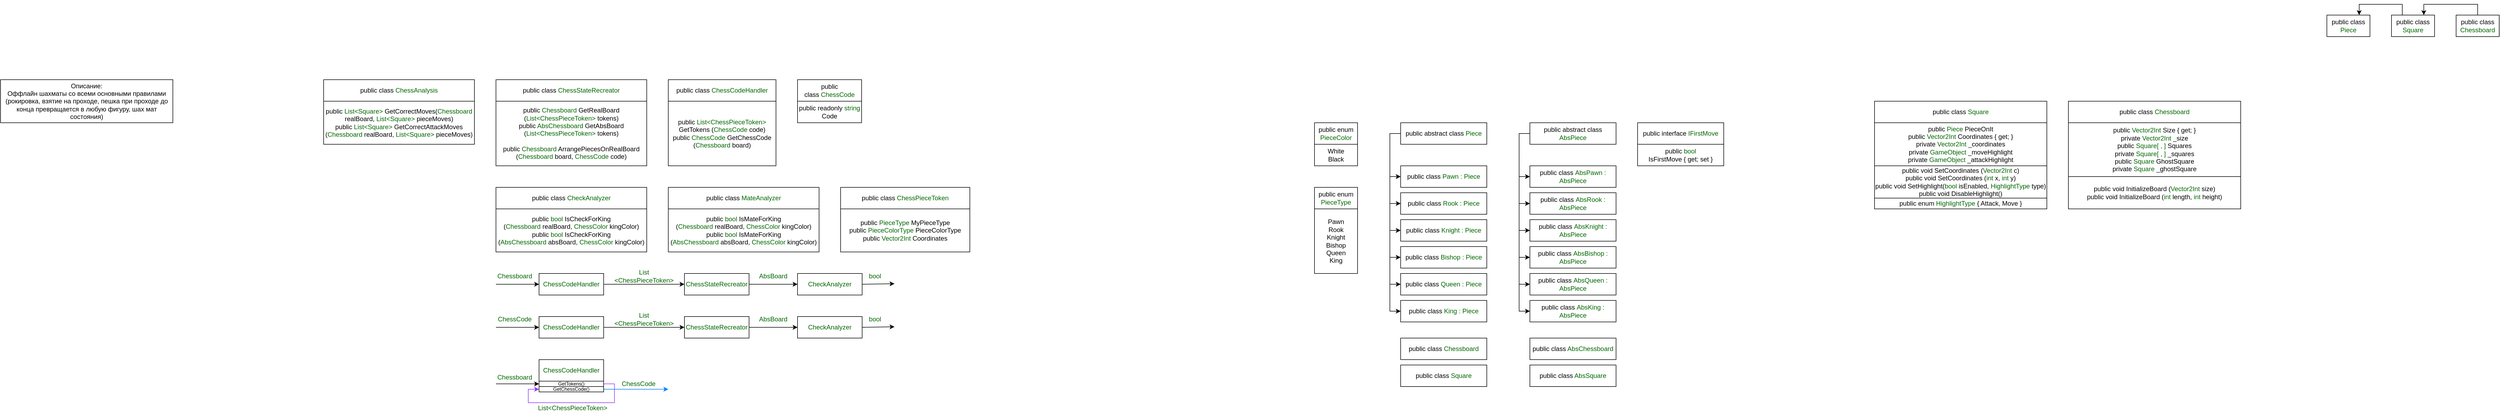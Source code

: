 <mxfile version="15.5.5" type="device"><diagram name="Page-1" id="42789a77-a242-8287-6e28-9cd8cfd52e62"><mxGraphModel dx="3477" dy="763" grid="1" gridSize="10" guides="1" tooltips="1" connect="1" arrows="1" fold="1" page="0" pageScale="1" pageWidth="1100" pageHeight="850" background="none" math="0" shadow="0"><root><mxCell id="0"/><mxCell id="1" parent="0"/><mxCell id="kITRwJvMoC09eJjtB9Mg-1" value="public abstract class &lt;font color=&quot;#006600&quot;&gt;AbsPiece&lt;/font&gt;" style="rounded=0;whiteSpace=wrap;html=1;" parent="1" vertex="1"><mxGeometry x="40" y="200" width="160" height="40" as="geometry"/></mxCell><mxCell id="kITRwJvMoC09eJjtB9Mg-2" value="public class&amp;nbsp;&lt;font color=&quot;#006600&quot;&gt;AbsPawn : AbsPiece&lt;/font&gt;" style="rounded=0;whiteSpace=wrap;html=1;" parent="1" vertex="1"><mxGeometry x="40" y="280" width="160" height="40" as="geometry"/></mxCell><mxCell id="kITRwJvMoC09eJjtB9Mg-3" value="public class&amp;nbsp;&lt;font color=&quot;#006600&quot;&gt;AbsRook : AbsPiece&lt;/font&gt;" style="rounded=0;whiteSpace=wrap;html=1;" parent="1" vertex="1"><mxGeometry x="40" y="330" width="160" height="40" as="geometry"/></mxCell><mxCell id="kITRwJvMoC09eJjtB9Mg-4" value="public class&amp;nbsp;&lt;font color=&quot;#006600&quot;&gt;AbsKnight : AbsPiece&lt;/font&gt;" style="rounded=0;whiteSpace=wrap;html=1;" parent="1" vertex="1"><mxGeometry x="40" y="380" width="160" height="40" as="geometry"/></mxCell><mxCell id="kITRwJvMoC09eJjtB9Mg-6" value="public class&amp;nbsp;&lt;font color=&quot;#006600&quot;&gt;AbsBishop : AbsPiece&lt;/font&gt;" style="rounded=0;whiteSpace=wrap;html=1;" parent="1" vertex="1"><mxGeometry x="40" y="430" width="160" height="40" as="geometry"/></mxCell><mxCell id="kITRwJvMoC09eJjtB9Mg-7" value="public class&amp;nbsp;&lt;font color=&quot;#006600&quot;&gt;AbsQueen : AbsPiece&lt;/font&gt;" style="rounded=0;whiteSpace=wrap;html=1;" parent="1" vertex="1"><mxGeometry x="40" y="480" width="160" height="40" as="geometry"/></mxCell><mxCell id="kITRwJvMoC09eJjtB9Mg-8" value="public class&amp;nbsp;&lt;font color=&quot;#006600&quot;&gt;AbsKing : AbsPiece&lt;/font&gt;" style="rounded=0;whiteSpace=wrap;html=1;" parent="1" vertex="1"><mxGeometry x="40" y="530" width="160" height="40" as="geometry"/></mxCell><mxCell id="kITRwJvMoC09eJjtB9Mg-9" value="" style="endArrow=classic;html=1;rounded=0;fontColor=#006600;entryX=0;entryY=0.5;entryDx=0;entryDy=0;exitX=0;exitY=0.5;exitDx=0;exitDy=0;" parent="1" source="kITRwJvMoC09eJjtB9Mg-1" target="kITRwJvMoC09eJjtB9Mg-2" edge="1"><mxGeometry width="50" height="50" relative="1" as="geometry"><mxPoint x="70" y="350" as="sourcePoint"/><mxPoint x="120" y="300" as="targetPoint"/><Array as="points"><mxPoint x="20" y="220"/><mxPoint x="20" y="300"/></Array></mxGeometry></mxCell><mxCell id="kITRwJvMoC09eJjtB9Mg-10" value="" style="endArrow=classic;html=1;rounded=0;fontColor=#006600;entryX=0;entryY=0.5;entryDx=0;entryDy=0;exitX=0;exitY=0.5;exitDx=0;exitDy=0;" parent="1" source="kITRwJvMoC09eJjtB9Mg-1" target="kITRwJvMoC09eJjtB9Mg-3" edge="1"><mxGeometry width="50" height="50" relative="1" as="geometry"><mxPoint x="40" y="410" as="sourcePoint"/><mxPoint x="90" y="360" as="targetPoint"/><Array as="points"><mxPoint x="20" y="220"/><mxPoint x="20" y="350"/></Array></mxGeometry></mxCell><mxCell id="kITRwJvMoC09eJjtB9Mg-11" value="" style="endArrow=classic;html=1;rounded=0;fontColor=#006600;entryX=0;entryY=0.5;entryDx=0;entryDy=0;exitX=0;exitY=0.5;exitDx=0;exitDy=0;" parent="1" source="kITRwJvMoC09eJjtB9Mg-1" target="kITRwJvMoC09eJjtB9Mg-4" edge="1"><mxGeometry width="50" height="50" relative="1" as="geometry"><mxPoint x="50" y="230" as="sourcePoint"/><mxPoint x="50" y="360" as="targetPoint"/><Array as="points"><mxPoint x="20" y="220"/><mxPoint x="20" y="400"/></Array></mxGeometry></mxCell><mxCell id="kITRwJvMoC09eJjtB9Mg-12" value="" style="endArrow=classic;html=1;rounded=0;fontColor=#006600;entryX=0;entryY=0.5;entryDx=0;entryDy=0;exitX=0;exitY=0.5;exitDx=0;exitDy=0;" parent="1" source="kITRwJvMoC09eJjtB9Mg-1" target="kITRwJvMoC09eJjtB9Mg-6" edge="1"><mxGeometry width="50" height="50" relative="1" as="geometry"><mxPoint x="60" y="240" as="sourcePoint"/><mxPoint x="60" y="370" as="targetPoint"/><Array as="points"><mxPoint x="20" y="220"/><mxPoint x="20" y="450"/></Array></mxGeometry></mxCell><mxCell id="kITRwJvMoC09eJjtB9Mg-13" value="" style="endArrow=classic;html=1;rounded=0;fontColor=#006600;entryX=0;entryY=0.5;entryDx=0;entryDy=0;exitX=0;exitY=0.5;exitDx=0;exitDy=0;" parent="1" source="kITRwJvMoC09eJjtB9Mg-1" target="kITRwJvMoC09eJjtB9Mg-7" edge="1"><mxGeometry width="50" height="50" relative="1" as="geometry"><mxPoint x="20" y="250" as="sourcePoint"/><mxPoint x="20" y="380" as="targetPoint"/><Array as="points"><mxPoint x="20" y="220"/><mxPoint x="20" y="500"/></Array></mxGeometry></mxCell><mxCell id="kITRwJvMoC09eJjtB9Mg-14" value="" style="endArrow=classic;html=1;rounded=0;fontColor=#006600;entryX=0;entryY=0.5;entryDx=0;entryDy=0;exitX=0;exitY=0.5;exitDx=0;exitDy=0;" parent="1" source="kITRwJvMoC09eJjtB9Mg-1" target="kITRwJvMoC09eJjtB9Mg-8" edge="1"><mxGeometry width="50" height="50" relative="1" as="geometry"><mxPoint x="80" y="260" as="sourcePoint"/><mxPoint x="80" y="390" as="targetPoint"/><Array as="points"><mxPoint x="20" y="220"/><mxPoint x="20" y="550"/></Array></mxGeometry></mxCell><mxCell id="kITRwJvMoC09eJjtB9Mg-15" value="public class &lt;font color=&quot;#006600&quot;&gt;AbsSquare&lt;/font&gt;" style="rounded=0;whiteSpace=wrap;html=1;" parent="1" vertex="1"><mxGeometry x="40" y="650" width="160" height="40" as="geometry"/></mxCell><mxCell id="kITRwJvMoC09eJjtB9Mg-16" value="public class &lt;font color=&quot;#006600&quot;&gt;AbsChessboard&lt;/font&gt;" style="rounded=0;whiteSpace=wrap;html=1;" parent="1" vertex="1"><mxGeometry x="40" y="600" width="160" height="40" as="geometry"/></mxCell><mxCell id="kITRwJvMoC09eJjtB9Mg-17" value="public abstract class &lt;font color=&quot;#006600&quot;&gt;Piece&lt;/font&gt;" style="rounded=0;whiteSpace=wrap;html=1;" parent="1" vertex="1"><mxGeometry x="-200" y="200" width="160" height="40" as="geometry"/></mxCell><mxCell id="kITRwJvMoC09eJjtB9Mg-18" value="public class&amp;nbsp;&lt;font color=&quot;#006600&quot;&gt;Pawn : Piece&lt;/font&gt;" style="rounded=0;whiteSpace=wrap;html=1;" parent="1" vertex="1"><mxGeometry x="-200" y="280" width="160" height="40" as="geometry"/></mxCell><mxCell id="kITRwJvMoC09eJjtB9Mg-19" value="public class&amp;nbsp;&lt;font color=&quot;#006600&quot;&gt;Rook : Piece&lt;/font&gt;" style="rounded=0;whiteSpace=wrap;html=1;" parent="1" vertex="1"><mxGeometry x="-200" y="330" width="160" height="40" as="geometry"/></mxCell><mxCell id="kITRwJvMoC09eJjtB9Mg-20" value="public class&amp;nbsp;&lt;font color=&quot;#006600&quot;&gt;Knight : Piece&lt;/font&gt;" style="rounded=0;whiteSpace=wrap;html=1;" parent="1" vertex="1"><mxGeometry x="-200" y="380" width="160" height="40" as="geometry"/></mxCell><mxCell id="kITRwJvMoC09eJjtB9Mg-21" value="public class&amp;nbsp;&lt;font color=&quot;#006600&quot;&gt;Bishop : Piece&lt;/font&gt;" style="rounded=0;whiteSpace=wrap;html=1;" parent="1" vertex="1"><mxGeometry x="-200" y="430" width="160" height="40" as="geometry"/></mxCell><mxCell id="kITRwJvMoC09eJjtB9Mg-22" value="public class&amp;nbsp;&lt;font color=&quot;#006600&quot;&gt;Queen : Piece&lt;/font&gt;" style="rounded=0;whiteSpace=wrap;html=1;" parent="1" vertex="1"><mxGeometry x="-200" y="480" width="160" height="40" as="geometry"/></mxCell><mxCell id="kITRwJvMoC09eJjtB9Mg-23" value="public class&amp;nbsp;&lt;font color=&quot;#006600&quot;&gt;King : Piece&lt;/font&gt;" style="rounded=0;whiteSpace=wrap;html=1;" parent="1" vertex="1"><mxGeometry x="-200" y="530" width="160" height="40" as="geometry"/></mxCell><mxCell id="kITRwJvMoC09eJjtB9Mg-24" value="" style="endArrow=classic;html=1;rounded=0;fontColor=#006600;entryX=0;entryY=0.5;entryDx=0;entryDy=0;exitX=0;exitY=0.5;exitDx=0;exitDy=0;" parent="1" source="kITRwJvMoC09eJjtB9Mg-17" target="kITRwJvMoC09eJjtB9Mg-18" edge="1"><mxGeometry width="50" height="50" relative="1" as="geometry"><mxPoint x="-170" y="350" as="sourcePoint"/><mxPoint x="-120" y="300" as="targetPoint"/><Array as="points"><mxPoint x="-220" y="220"/><mxPoint x="-220" y="300"/></Array></mxGeometry></mxCell><mxCell id="kITRwJvMoC09eJjtB9Mg-25" value="" style="endArrow=classic;html=1;rounded=0;fontColor=#006600;entryX=0;entryY=0.5;entryDx=0;entryDy=0;exitX=0;exitY=0.5;exitDx=0;exitDy=0;" parent="1" source="kITRwJvMoC09eJjtB9Mg-17" target="kITRwJvMoC09eJjtB9Mg-19" edge="1"><mxGeometry width="50" height="50" relative="1" as="geometry"><mxPoint x="-200" y="410" as="sourcePoint"/><mxPoint x="-150" y="360" as="targetPoint"/><Array as="points"><mxPoint x="-220" y="220"/><mxPoint x="-220" y="350"/></Array></mxGeometry></mxCell><mxCell id="kITRwJvMoC09eJjtB9Mg-26" value="" style="endArrow=classic;html=1;rounded=0;fontColor=#006600;entryX=0;entryY=0.5;entryDx=0;entryDy=0;exitX=0;exitY=0.5;exitDx=0;exitDy=0;" parent="1" source="kITRwJvMoC09eJjtB9Mg-17" target="kITRwJvMoC09eJjtB9Mg-20" edge="1"><mxGeometry width="50" height="50" relative="1" as="geometry"><mxPoint x="-190" y="230" as="sourcePoint"/><mxPoint x="-190" y="360" as="targetPoint"/><Array as="points"><mxPoint x="-220" y="220"/><mxPoint x="-220" y="400"/></Array></mxGeometry></mxCell><mxCell id="kITRwJvMoC09eJjtB9Mg-27" value="" style="endArrow=classic;html=1;rounded=0;fontColor=#006600;entryX=0;entryY=0.5;entryDx=0;entryDy=0;exitX=0;exitY=0.5;exitDx=0;exitDy=0;" parent="1" source="kITRwJvMoC09eJjtB9Mg-17" target="kITRwJvMoC09eJjtB9Mg-21" edge="1"><mxGeometry width="50" height="50" relative="1" as="geometry"><mxPoint x="-180" y="240" as="sourcePoint"/><mxPoint x="-180" y="370" as="targetPoint"/><Array as="points"><mxPoint x="-220" y="220"/><mxPoint x="-220" y="450"/></Array></mxGeometry></mxCell><mxCell id="kITRwJvMoC09eJjtB9Mg-28" value="" style="endArrow=classic;html=1;rounded=0;fontColor=#006600;entryX=0;entryY=0.5;entryDx=0;entryDy=0;exitX=0;exitY=0.5;exitDx=0;exitDy=0;" parent="1" source="kITRwJvMoC09eJjtB9Mg-17" target="kITRwJvMoC09eJjtB9Mg-22" edge="1"><mxGeometry width="50" height="50" relative="1" as="geometry"><mxPoint x="-220" y="250" as="sourcePoint"/><mxPoint x="-220" y="380" as="targetPoint"/><Array as="points"><mxPoint x="-220" y="220"/><mxPoint x="-220" y="500"/></Array></mxGeometry></mxCell><mxCell id="kITRwJvMoC09eJjtB9Mg-29" value="" style="endArrow=classic;html=1;rounded=0;fontColor=#006600;entryX=0;entryY=0.5;entryDx=0;entryDy=0;exitX=0;exitY=0.5;exitDx=0;exitDy=0;" parent="1" source="kITRwJvMoC09eJjtB9Mg-17" target="kITRwJvMoC09eJjtB9Mg-23" edge="1"><mxGeometry width="50" height="50" relative="1" as="geometry"><mxPoint x="-160" y="260" as="sourcePoint"/><mxPoint x="-160" y="390" as="targetPoint"/><Array as="points"><mxPoint x="-220" y="220"/><mxPoint x="-220" y="550"/></Array></mxGeometry></mxCell><mxCell id="kITRwJvMoC09eJjtB9Mg-30" value="public class &lt;font color=&quot;#006600&quot;&gt;Square&lt;/font&gt;" style="rounded=0;whiteSpace=wrap;html=1;" parent="1" vertex="1"><mxGeometry x="-200" y="650" width="160" height="40" as="geometry"/></mxCell><mxCell id="kITRwJvMoC09eJjtB9Mg-31" value="public class &lt;font color=&quot;#006600&quot;&gt;Chessboard&lt;/font&gt;" style="rounded=0;whiteSpace=wrap;html=1;" parent="1" vertex="1"><mxGeometry x="-200" y="600" width="160" height="40" as="geometry"/></mxCell><mxCell id="kITRwJvMoC09eJjtB9Mg-32" value="&lt;font color=&quot;#000000&quot;&gt;public enum&lt;/font&gt; PieceType" style="rounded=0;whiteSpace=wrap;html=1;fontColor=#006600;" parent="1" vertex="1"><mxGeometry x="-360" y="320" width="80" height="40" as="geometry"/></mxCell><mxCell id="kITRwJvMoC09eJjtB9Mg-33" value="&lt;font color=&quot;#000000&quot;&gt;Pawn&lt;br&gt;Rook&lt;br&gt;Knight&lt;br&gt;Bishop&lt;br&gt;Queen&lt;br&gt;King&lt;br&gt;&lt;/font&gt;" style="rounded=0;whiteSpace=wrap;html=1;fontColor=#006600;" parent="1" vertex="1"><mxGeometry x="-360" y="360" width="80" height="120" as="geometry"/></mxCell><mxCell id="kITRwJvMoC09eJjtB9Mg-34" value="&lt;font color=&quot;#000000&quot;&gt;public enum&lt;/font&gt; PieceColor" style="rounded=0;whiteSpace=wrap;html=1;fontColor=#006600;" parent="1" vertex="1"><mxGeometry x="-360" y="200" width="80" height="40" as="geometry"/></mxCell><mxCell id="kITRwJvMoC09eJjtB9Mg-35" value="&lt;font color=&quot;#000000&quot;&gt;White&lt;br&gt;Black&lt;br&gt;&lt;/font&gt;" style="rounded=0;whiteSpace=wrap;html=1;fontColor=#006600;" parent="1" vertex="1"><mxGeometry x="-360" y="240" width="80" height="40" as="geometry"/></mxCell><mxCell id="kITRwJvMoC09eJjtB9Mg-41" value="&lt;font color=&quot;#000000&quot;&gt;public class&lt;/font&gt; ChessPieceToken" style="rounded=0;whiteSpace=wrap;html=1;fontColor=#006600;" parent="1" vertex="1"><mxGeometry x="-1240" y="320" width="240" height="40" as="geometry"/></mxCell><mxCell id="kITRwJvMoC09eJjtB9Mg-42" value="&lt;font color=&quot;#000000&quot;&gt;public &lt;/font&gt;PieceType &lt;font color=&quot;#000000&quot;&gt;MyPieceType&lt;br&gt;public&amp;nbsp;&lt;/font&gt;PieceColorType &lt;font color=&quot;#000000&quot;&gt;PieceColorType&lt;br&gt;public &lt;/font&gt;Vector2Int &lt;font color=&quot;#000000&quot;&gt;Coordinates&lt;br&gt;&lt;/font&gt;" style="rounded=0;whiteSpace=wrap;html=1;fontColor=#006600;" parent="1" vertex="1"><mxGeometry x="-1240" y="360" width="240" height="80" as="geometry"/></mxCell><mxCell id="p37Qnnn1EawE8C3097Xb-1" value="&lt;font color=&quot;#000000&quot;&gt;public class&lt;/font&gt; ChessStateRecreator" style="rounded=1;whiteSpace=wrap;html=1;fontColor=#006600;arcSize=0;" parent="1" vertex="1"><mxGeometry x="-1880" y="120" width="280" height="40" as="geometry"/></mxCell><mxCell id="p37Qnnn1EawE8C3097Xb-2" value="&lt;font color=&quot;#000000&quot;&gt;public class&lt;/font&gt;&amp;nbsp;ChessCodeHandler" style="rounded=1;whiteSpace=wrap;html=1;fontColor=#006600;arcSize=0;" parent="1" vertex="1"><mxGeometry x="-1560" y="120" width="200" height="40" as="geometry"/></mxCell><mxCell id="p37Qnnn1EawE8C3097Xb-3" value="&lt;font color=&quot;#000000&quot;&gt;public &lt;/font&gt;List&amp;lt;ChessPieceToken&amp;gt;&lt;font color=&quot;#000000&quot;&gt; GetTokens (&lt;/font&gt;ChessCode &lt;font color=&quot;#000000&quot;&gt;code)&lt;br&gt;&lt;/font&gt;&lt;font color=&quot;#000000&quot;&gt;public&amp;nbsp;&lt;/font&gt;ChessCode&amp;nbsp;&lt;font color=&quot;#000000&quot;&gt;GetChessCode (&lt;/font&gt;Chessboard&amp;nbsp;&lt;font color=&quot;#000000&quot;&gt;board)&lt;/font&gt;&lt;font color=&quot;#000000&quot;&gt;&lt;br&gt;&lt;/font&gt;" style="rounded=1;whiteSpace=wrap;html=1;fontColor=#006600;arcSize=0;" parent="1" vertex="1"><mxGeometry x="-1560" y="160" width="200" height="120" as="geometry"/></mxCell><mxCell id="p37Qnnn1EawE8C3097Xb-4" value="&lt;font color=&quot;#000000&quot;&gt;public class&lt;/font&gt;&amp;nbsp;ChessCode" style="rounded=1;whiteSpace=wrap;html=1;fontColor=#006600;arcSize=0;" parent="1" vertex="1"><mxGeometry x="-1320" y="120" width="119" height="40" as="geometry"/></mxCell><mxCell id="p37Qnnn1EawE8C3097Xb-5" value="&lt;font color=&quot;#000000&quot;&gt;public readonly &lt;/font&gt;string &lt;font color=&quot;#000000&quot;&gt;Code&lt;/font&gt;" style="rounded=1;whiteSpace=wrap;html=1;fontColor=#006600;arcSize=0;" parent="1" vertex="1"><mxGeometry x="-1320" y="160" width="119" height="40" as="geometry"/></mxCell><mxCell id="p37Qnnn1EawE8C3097Xb-6" value="&lt;font color=&quot;#000000&quot;&gt;public class&lt;/font&gt;&amp;nbsp;CheckAnalyzer" style="rounded=1;whiteSpace=wrap;html=1;fontColor=#006600;arcSize=0;" parent="1" vertex="1"><mxGeometry x="-1880" y="320" width="280" height="40" as="geometry"/></mxCell><mxCell id="p37Qnnn1EawE8C3097Xb-7" value="&lt;font color=&quot;#000000&quot;&gt;public &lt;/font&gt;Chessboard &lt;font color=&quot;#000000&quot;&gt;GetRealBoard (&lt;/font&gt;List&amp;lt;ChessPieceToken&amp;gt;&lt;font color=&quot;#000000&quot;&gt; tokens)&lt;br&gt;&lt;/font&gt;&lt;font color=&quot;#000000&quot;&gt;public &lt;/font&gt;AbsChessboard&amp;nbsp;&lt;font color=&quot;#000000&quot;&gt;GetAbsBoard (&lt;/font&gt;List&amp;lt;ChessPieceToken&amp;gt;&lt;font color=&quot;#000000&quot;&gt;&amp;nbsp;tokens)&lt;br&gt;&lt;br&gt;&lt;/font&gt;&lt;font color=&quot;#000000&quot;&gt;public &lt;/font&gt;Chessboard &lt;font color=&quot;#000000&quot;&gt;ArrangePiecesOnRealBoard (&lt;/font&gt;Chessboard &lt;font color=&quot;#000000&quot;&gt;board, &lt;/font&gt;ChessCode &lt;font color=&quot;#000000&quot;&gt;code)&lt;br&gt;&lt;/font&gt;" style="rounded=1;whiteSpace=wrap;html=1;fontColor=#006600;arcSize=0;" parent="1" vertex="1"><mxGeometry x="-1880" y="160" width="280" height="120" as="geometry"/></mxCell><mxCell id="p37Qnnn1EawE8C3097Xb-8" value="&lt;font color=&quot;#000000&quot;&gt;public class&lt;/font&gt; ChessAnalysis" style="rounded=1;whiteSpace=wrap;html=1;fontColor=#006600;arcSize=0;" parent="1" vertex="1"><mxGeometry x="-2200" y="120" width="280" height="40" as="geometry"/></mxCell><mxCell id="p37Qnnn1EawE8C3097Xb-9" value="&lt;font color=&quot;#000000&quot;&gt;public &lt;/font&gt;bool &lt;font color=&quot;#000000&quot;&gt;IsCheckForKing &lt;br&gt;(&lt;/font&gt;Chessboard &lt;font color=&quot;#000000&quot;&gt;realBoard, &lt;/font&gt;ChessColor &lt;font color=&quot;#000000&quot;&gt;kingColor)&lt;br&gt;&lt;/font&gt;&lt;font color=&quot;#000000&quot;&gt;public&amp;nbsp;&lt;/font&gt;bool&amp;nbsp;&lt;font color=&quot;#000000&quot;&gt;IsCheckForKing (&lt;/font&gt;AbsChessboard&amp;nbsp;&lt;font color=&quot;#000000&quot;&gt;absBoard,&amp;nbsp;&lt;/font&gt;ChessColor&amp;nbsp;&lt;font color=&quot;#000000&quot;&gt;kingColor)&lt;/font&gt;&lt;font color=&quot;#000000&quot;&gt;&lt;br&gt;&lt;/font&gt;" style="rounded=1;whiteSpace=wrap;html=1;fontColor=#006600;arcSize=0;" parent="1" vertex="1"><mxGeometry x="-1880" y="360" width="280" height="80" as="geometry"/></mxCell><mxCell id="p37Qnnn1EawE8C3097Xb-10" value="" style="endArrow=classic;html=1;rounded=0;fontColor=#006600;" parent="1" target="p37Qnnn1EawE8C3097Xb-11" edge="1"><mxGeometry width="50" height="50" relative="1" as="geometry"><mxPoint x="-1880" y="500" as="sourcePoint"/><mxPoint x="-1750" y="440" as="targetPoint"/></mxGeometry></mxCell><mxCell id="p37Qnnn1EawE8C3097Xb-11" value="&lt;span&gt;ChessCodeHandler&lt;/span&gt;" style="rounded=0;whiteSpace=wrap;html=1;fontColor=#006600;" parent="1" vertex="1"><mxGeometry x="-1800" y="480" width="120" height="40" as="geometry"/></mxCell><mxCell id="p37Qnnn1EawE8C3097Xb-12" value="Chessboard" style="text;html=1;strokeColor=none;fillColor=none;align=center;verticalAlign=middle;whiteSpace=wrap;rounded=0;fontColor=#006600;" parent="1" vertex="1"><mxGeometry x="-1880" y="470" width="70" height="30" as="geometry"/></mxCell><mxCell id="p37Qnnn1EawE8C3097Xb-13" value="" style="endArrow=classic;html=1;rounded=0;fontColor=#006600;exitX=1;exitY=0.5;exitDx=0;exitDy=0;entryX=0;entryY=0.5;entryDx=0;entryDy=0;" parent="1" source="p37Qnnn1EawE8C3097Xb-11" target="p37Qnnn1EawE8C3097Xb-15" edge="1"><mxGeometry width="50" height="50" relative="1" as="geometry"><mxPoint x="-1670" y="500.0" as="sourcePoint"/><mxPoint x="-1530" y="500" as="targetPoint"/></mxGeometry></mxCell><mxCell id="p37Qnnn1EawE8C3097Xb-14" value="List&lt;br&gt;&amp;lt;ChessPieceToken&amp;gt;" style="text;html=1;strokeColor=none;fillColor=none;align=center;verticalAlign=middle;whiteSpace=wrap;rounded=0;fontColor=#006600;" parent="1" vertex="1"><mxGeometry x="-1670" y="470" width="130" height="30" as="geometry"/></mxCell><mxCell id="p37Qnnn1EawE8C3097Xb-15" value="ChessStateRecreator" style="rounded=0;whiteSpace=wrap;html=1;fontColor=#006600;" parent="1" vertex="1"><mxGeometry x="-1530" y="480" width="120" height="40" as="geometry"/></mxCell><mxCell id="p37Qnnn1EawE8C3097Xb-16" value="" style="endArrow=classic;html=1;rounded=0;fontColor=#006600;exitX=1;exitY=0.5;exitDx=0;exitDy=0;entryX=0;entryY=0.5;entryDx=0;entryDy=0;" parent="1" source="p37Qnnn1EawE8C3097Xb-15" target="p37Qnnn1EawE8C3097Xb-18" edge="1"><mxGeometry width="50" height="50" relative="1" as="geometry"><mxPoint x="-1400" y="500" as="sourcePoint"/><mxPoint x="-1340" y="520" as="targetPoint"/></mxGeometry></mxCell><mxCell id="p37Qnnn1EawE8C3097Xb-17" value="AbsBoard" style="text;html=1;strokeColor=none;fillColor=none;align=center;verticalAlign=middle;whiteSpace=wrap;rounded=0;fontColor=#006600;" parent="1" vertex="1"><mxGeometry x="-1400" y="470" width="70" height="30" as="geometry"/></mxCell><mxCell id="p37Qnnn1EawE8C3097Xb-18" value="CheckAnalyzer" style="rounded=0;whiteSpace=wrap;html=1;fontColor=#006600;" parent="1" vertex="1"><mxGeometry x="-1320" y="480" width="120" height="40" as="geometry"/></mxCell><mxCell id="p37Qnnn1EawE8C3097Xb-19" value="" style="endArrow=classic;html=1;rounded=0;fontColor=#006600;exitX=1;exitY=0.5;exitDx=0;exitDy=0;" parent="1" source="p37Qnnn1EawE8C3097Xb-18" edge="1"><mxGeometry width="50" height="50" relative="1" as="geometry"><mxPoint x="-1180" y="499.17" as="sourcePoint"/><mxPoint x="-1140" y="499" as="targetPoint"/></mxGeometry></mxCell><mxCell id="p37Qnnn1EawE8C3097Xb-20" value="bool" style="text;html=1;strokeColor=none;fillColor=none;align=center;verticalAlign=middle;whiteSpace=wrap;rounded=0;fontColor=#006600;" parent="1" vertex="1"><mxGeometry x="-1191" y="470" width="30" height="30" as="geometry"/></mxCell><mxCell id="p37Qnnn1EawE8C3097Xb-21" value="" style="endArrow=classic;html=1;rounded=0;fontColor=#006600;entryX=0;entryY=0.5;entryDx=0;entryDy=0;" parent="1" target="p37Qnnn1EawE8C3097Xb-24" edge="1"><mxGeometry width="50" height="50" relative="1" as="geometry"><mxPoint x="-1880" y="685" as="sourcePoint"/><mxPoint x="-1820" y="674.83" as="targetPoint"/></mxGeometry></mxCell><mxCell id="p37Qnnn1EawE8C3097Xb-22" value="&lt;span&gt;ChessCodeHandler&lt;/span&gt;" style="rounded=0;whiteSpace=wrap;html=1;fontColor=#006600;" parent="1" vertex="1"><mxGeometry x="-1800" y="640" width="120" height="40" as="geometry"/></mxCell><mxCell id="p37Qnnn1EawE8C3097Xb-23" value="Chessboard" style="text;html=1;strokeColor=none;fillColor=none;align=center;verticalAlign=middle;whiteSpace=wrap;rounded=0;fontColor=#006600;strokeWidth=1;" parent="1" vertex="1"><mxGeometry x="-1880" y="665" width="70" height="15" as="geometry"/></mxCell><mxCell id="p37Qnnn1EawE8C3097Xb-24" value="&lt;div style=&quot;line-height: 0.5 ; font-size: 9px&quot;&gt;&lt;font style=&quot;color: rgb(0 , 0 , 0) ; font-size: 9px&quot;&gt;GetTokens()&lt;/font&gt;&lt;/div&gt;" style="rounded=0;whiteSpace=wrap;html=1;fontColor=#006600;align=center;" parent="1" vertex="1"><mxGeometry x="-1800" y="680" width="120" height="10" as="geometry"/></mxCell><mxCell id="p37Qnnn1EawE8C3097Xb-26" value="" style="endArrow=classic;html=1;rounded=0;fontColor=#006600;exitX=1;exitY=0.5;exitDx=0;exitDy=0;entryX=0;entryY=0.5;entryDx=0;entryDy=0;strokeColor=#9933FF;" parent="1" source="p37Qnnn1EawE8C3097Xb-24" target="p37Qnnn1EawE8C3097Xb-32" edge="1"><mxGeometry width="50" height="50" relative="1" as="geometry"><mxPoint x="-1660" y="685" as="sourcePoint"/><mxPoint x="-1800" y="695" as="targetPoint"/><Array as="points"><mxPoint x="-1660" y="685"/><mxPoint x="-1660" y="720"/><mxPoint x="-1820" y="720"/><mxPoint x="-1820" y="695"/></Array></mxGeometry></mxCell><mxCell id="p37Qnnn1EawE8C3097Xb-27" value="List&amp;lt;ChessPieceToken&amp;gt;" style="text;html=1;strokeColor=none;fillColor=none;align=center;verticalAlign=middle;whiteSpace=wrap;rounded=0;fontColor=#006600;strokeWidth=1;" parent="1" vertex="1"><mxGeometry x="-1805" y="720" width="135" height="20" as="geometry"/></mxCell><mxCell id="p37Qnnn1EawE8C3097Xb-30" value="ChessCode" style="text;html=1;strokeColor=none;fillColor=none;align=center;verticalAlign=middle;whiteSpace=wrap;rounded=0;fontColor=#006600;strokeWidth=1;" parent="1" vertex="1"><mxGeometry x="-1650" y="677.5" width="70" height="15" as="geometry"/></mxCell><mxCell id="p37Qnnn1EawE8C3097Xb-31" value="" style="endArrow=classic;html=1;rounded=0;fontColor=#006600;exitX=1;exitY=0.5;exitDx=0;exitDy=0;strokeColor=#007FFF;" parent="1" source="p37Qnnn1EawE8C3097Xb-32" edge="1"><mxGeometry width="50" height="50" relative="1" as="geometry"><mxPoint x="-1680" y="695" as="sourcePoint"/><mxPoint x="-1560" y="695" as="targetPoint"/></mxGeometry></mxCell><mxCell id="p37Qnnn1EawE8C3097Xb-32" value="&lt;div style=&quot;line-height: 0.5 ; font-size: 9px&quot;&gt;&lt;font style=&quot;color: rgb(0 , 0 , 0) ; font-size: 9px&quot;&gt;GetChessCode()&lt;/font&gt;&lt;/div&gt;" style="rounded=0;whiteSpace=wrap;html=1;fontColor=#006600;align=center;" parent="1" vertex="1"><mxGeometry x="-1800" y="690" width="120" height="10" as="geometry"/></mxCell><mxCell id="p37Qnnn1EawE8C3097Xb-33" value="" style="endArrow=classic;html=1;rounded=0;fontColor=#006600;" parent="1" target="p37Qnnn1EawE8C3097Xb-34" edge="1"><mxGeometry width="50" height="50" relative="1" as="geometry"><mxPoint x="-1880" y="580" as="sourcePoint"/><mxPoint x="-1750" y="520" as="targetPoint"/></mxGeometry></mxCell><mxCell id="p37Qnnn1EawE8C3097Xb-34" value="&lt;span&gt;ChessCodeHandler&lt;/span&gt;" style="rounded=0;whiteSpace=wrap;html=1;fontColor=#006600;" parent="1" vertex="1"><mxGeometry x="-1800" y="560" width="120" height="40" as="geometry"/></mxCell><mxCell id="p37Qnnn1EawE8C3097Xb-35" value="ChessCode" style="text;html=1;strokeColor=none;fillColor=none;align=center;verticalAlign=middle;whiteSpace=wrap;rounded=0;fontColor=#006600;" parent="1" vertex="1"><mxGeometry x="-1880" y="550" width="70" height="30" as="geometry"/></mxCell><mxCell id="p37Qnnn1EawE8C3097Xb-36" value="" style="endArrow=classic;html=1;rounded=0;fontColor=#006600;exitX=1;exitY=0.5;exitDx=0;exitDy=0;entryX=0;entryY=0.5;entryDx=0;entryDy=0;" parent="1" source="p37Qnnn1EawE8C3097Xb-34" target="p37Qnnn1EawE8C3097Xb-38" edge="1"><mxGeometry width="50" height="50" relative="1" as="geometry"><mxPoint x="-1670" y="580.0" as="sourcePoint"/><mxPoint x="-1530" y="580" as="targetPoint"/></mxGeometry></mxCell><mxCell id="p37Qnnn1EawE8C3097Xb-37" value="List&lt;br&gt;&amp;lt;ChessPieceToken&amp;gt;" style="text;html=1;strokeColor=none;fillColor=none;align=center;verticalAlign=middle;whiteSpace=wrap;rounded=0;fontColor=#006600;" parent="1" vertex="1"><mxGeometry x="-1670" y="550" width="130" height="30" as="geometry"/></mxCell><mxCell id="p37Qnnn1EawE8C3097Xb-38" value="ChessStateRecreator" style="rounded=0;whiteSpace=wrap;html=1;fontColor=#006600;" parent="1" vertex="1"><mxGeometry x="-1530" y="560" width="120" height="40" as="geometry"/></mxCell><mxCell id="p37Qnnn1EawE8C3097Xb-39" value="" style="endArrow=classic;html=1;rounded=0;fontColor=#006600;exitX=1;exitY=0.5;exitDx=0;exitDy=0;entryX=0;entryY=0.5;entryDx=0;entryDy=0;" parent="1" source="p37Qnnn1EawE8C3097Xb-38" target="p37Qnnn1EawE8C3097Xb-41" edge="1"><mxGeometry width="50" height="50" relative="1" as="geometry"><mxPoint x="-1400" y="580" as="sourcePoint"/><mxPoint x="-1340" y="600" as="targetPoint"/></mxGeometry></mxCell><mxCell id="p37Qnnn1EawE8C3097Xb-40" value="AbsBoard" style="text;html=1;strokeColor=none;fillColor=none;align=center;verticalAlign=middle;whiteSpace=wrap;rounded=0;fontColor=#006600;" parent="1" vertex="1"><mxGeometry x="-1400" y="550" width="70" height="30" as="geometry"/></mxCell><mxCell id="p37Qnnn1EawE8C3097Xb-41" value="CheckAnalyzer" style="rounded=0;whiteSpace=wrap;html=1;fontColor=#006600;" parent="1" vertex="1"><mxGeometry x="-1320" y="560" width="120" height="40" as="geometry"/></mxCell><mxCell id="p37Qnnn1EawE8C3097Xb-42" value="" style="endArrow=classic;html=1;rounded=0;fontColor=#006600;exitX=1;exitY=0.5;exitDx=0;exitDy=0;" parent="1" source="p37Qnnn1EawE8C3097Xb-41" edge="1"><mxGeometry width="50" height="50" relative="1" as="geometry"><mxPoint x="-1180" y="579.17" as="sourcePoint"/><mxPoint x="-1140" y="579" as="targetPoint"/></mxGeometry></mxCell><mxCell id="p37Qnnn1EawE8C3097Xb-43" value="bool" style="text;html=1;strokeColor=none;fillColor=none;align=center;verticalAlign=middle;whiteSpace=wrap;rounded=0;fontColor=#006600;" parent="1" vertex="1"><mxGeometry x="-1191" y="550" width="30" height="30" as="geometry"/></mxCell><mxCell id="p37Qnnn1EawE8C3097Xb-46" value="&lt;font color=&quot;#000000&quot;&gt;public &lt;/font&gt;List&amp;lt;Square&amp;gt;&lt;font color=&quot;#000000&quot;&gt; GetCorrectMoves(&lt;/font&gt;Chessboard &lt;font color=&quot;#000000&quot;&gt;realBoard, &lt;/font&gt;List&amp;lt;Square&amp;gt;&lt;font color=&quot;#000000&quot;&gt; pieceMoves)&lt;br&gt;&lt;/font&gt;&lt;font color=&quot;#000000&quot;&gt;public&amp;nbsp;&lt;/font&gt;List&amp;lt;Square&amp;gt;&lt;font color=&quot;#000000&quot;&gt;&amp;nbsp;GetCorrectAttackMoves (&lt;/font&gt;Chessboard&amp;nbsp;&lt;font color=&quot;#000000&quot;&gt;realBoard,&amp;nbsp;&lt;/font&gt;List&amp;lt;Square&amp;gt;&lt;font color=&quot;#000000&quot;&gt;&amp;nbsp;pieceMoves)&lt;/font&gt;&lt;font color=&quot;#000000&quot;&gt;&lt;br&gt;&lt;/font&gt;" style="rounded=1;whiteSpace=wrap;html=1;fontColor=#006600;arcSize=0;" parent="1" vertex="1"><mxGeometry x="-2200" y="160" width="280" height="80" as="geometry"/></mxCell><mxCell id="p37Qnnn1EawE8C3097Xb-47" value="&lt;font color=&quot;#000000&quot;&gt;public class&lt;/font&gt;&amp;nbsp;MateAnalyzer" style="rounded=1;whiteSpace=wrap;html=1;fontColor=#006600;arcSize=0;" parent="1" vertex="1"><mxGeometry x="-1560" y="320" width="280" height="40" as="geometry"/></mxCell><mxCell id="p37Qnnn1EawE8C3097Xb-48" value="&lt;font color=&quot;#000000&quot;&gt;public &lt;/font&gt;bool &lt;font color=&quot;#000000&quot;&gt;IsMateForKing &lt;br&gt;(&lt;/font&gt;Chessboard &lt;font color=&quot;#000000&quot;&gt;realBoard, &lt;/font&gt;ChessColor &lt;font color=&quot;#000000&quot;&gt;kingColor)&lt;br&gt;&lt;/font&gt;&lt;font color=&quot;#000000&quot;&gt;public&amp;nbsp;&lt;/font&gt;bool&amp;nbsp;&lt;font color=&quot;#000000&quot;&gt;IsMateForKing (&lt;/font&gt;AbsChessboard&amp;nbsp;&lt;font color=&quot;#000000&quot;&gt;absBoard,&amp;nbsp;&lt;/font&gt;ChessColor&amp;nbsp;&lt;font color=&quot;#000000&quot;&gt;kingColor)&lt;/font&gt;&lt;font color=&quot;#000000&quot;&gt;&lt;br&gt;&lt;/font&gt;" style="rounded=1;whiteSpace=wrap;html=1;fontColor=#006600;arcSize=0;" parent="1" vertex="1"><mxGeometry x="-1560" y="360" width="280" height="80" as="geometry"/></mxCell><mxCell id="p37Qnnn1EawE8C3097Xb-53" value="&lt;font color=&quot;#000000&quot;&gt;public interface &lt;/font&gt;IFirstMove" style="rounded=1;whiteSpace=wrap;html=1;fontColor=#006600;arcSize=0;" parent="1" vertex="1"><mxGeometry x="240" y="200" width="160" height="40" as="geometry"/></mxCell><mxCell id="p37Qnnn1EawE8C3097Xb-54" value="&lt;font color=&quot;#000000&quot;&gt;public &lt;/font&gt;bool &lt;br&gt;&lt;font color=&quot;#000000&quot;&gt;IsFirstMove { get; set }&lt;/font&gt;" style="rounded=1;whiteSpace=wrap;html=1;fontColor=#006600;arcSize=0;" parent="1" vertex="1"><mxGeometry x="240" y="240" width="160" height="40" as="geometry"/></mxCell><mxCell id="8RCZzrOS--yI6aAzvDrC-1" value="&lt;div&gt;&lt;span&gt;Описание:&lt;/span&gt;&lt;/div&gt;&lt;div&gt;&lt;span&gt;Оффлайн шахматы со всеми основными правилами (рокировка, взятие на проходе, пешка при проходе до конца превращается в любую фигуру, шах мат состояния)&lt;/span&gt;&lt;/div&gt;" style="rounded=0;whiteSpace=wrap;html=1;" parent="1" vertex="1"><mxGeometry x="-2800" y="120" width="320" height="80" as="geometry"/></mxCell><mxCell id="8RCZzrOS--yI6aAzvDrC-2" value="public class &lt;font color=&quot;#006600&quot;&gt;Square&lt;/font&gt;" style="rounded=0;whiteSpace=wrap;html=1;align=center;" parent="1" vertex="1"><mxGeometry x="680" y="160" width="320" height="40" as="geometry"/></mxCell><mxCell id="8RCZzrOS--yI6aAzvDrC-3" value="public void SetCoordinates (&lt;font color=&quot;#006600&quot;&gt;Vector2Int &lt;/font&gt;c)&lt;br&gt;public void SetCoordinates (&lt;font color=&quot;#006600&quot;&gt;int &lt;/font&gt;x, &lt;font color=&quot;#006600&quot;&gt;int &lt;/font&gt;y)&lt;br&gt;public void SetHighlight(&lt;font color=&quot;#006600&quot;&gt;bool &lt;/font&gt;isEnabled, &lt;font color=&quot;#006600&quot;&gt;HighlightType &lt;/font&gt;type)&lt;br&gt;public void DisableHighlight()" style="rounded=0;whiteSpace=wrap;html=1;align=center;" parent="1" vertex="1"><mxGeometry x="680" y="280" width="320" height="60" as="geometry"/></mxCell><mxCell id="8RCZzrOS--yI6aAzvDrC-4" value="public enum &lt;font color=&quot;#006600&quot;&gt;HighlightType &lt;/font&gt;{ Attack, Move }" style="rounded=0;whiteSpace=wrap;html=1;align=center;" parent="1" vertex="1"><mxGeometry x="680" y="340" width="320" height="20" as="geometry"/></mxCell><mxCell id="8RCZzrOS--yI6aAzvDrC-5" value="public &lt;font color=&quot;#006600&quot;&gt;Piece &lt;/font&gt;PieceOnIt&lt;br&gt;public &lt;font color=&quot;#006600&quot;&gt;Vector2Int&lt;/font&gt; Coordinates { get; }&lt;br&gt;private &lt;font color=&quot;#006600&quot;&gt;Vector2Int &lt;/font&gt;_coordinates&lt;br&gt;private &lt;font color=&quot;#006600&quot;&gt;GameObject &lt;/font&gt;_moveHighlight&lt;br&gt;private &lt;font color=&quot;#006600&quot;&gt;GameObject &lt;/font&gt;_attackHighlight" style="rounded=0;whiteSpace=wrap;html=1;align=center;" parent="1" vertex="1"><mxGeometry x="680" y="200" width="320" height="80" as="geometry"/></mxCell><mxCell id="8RCZzrOS--yI6aAzvDrC-6" value="public class &lt;font color=&quot;#006600&quot;&gt;Chessboard&lt;/font&gt;" style="rounded=0;whiteSpace=wrap;html=1;align=center;" parent="1" vertex="1"><mxGeometry x="1040" y="160" width="320" height="40" as="geometry"/></mxCell><mxCell id="8RCZzrOS--yI6aAzvDrC-7" value="public void InitializeBoard (&lt;font color=&quot;#006600&quot;&gt;Vector2Int &lt;/font&gt;size)&lt;br&gt;public void InitializeBoard&amp;nbsp;(&lt;font color=&quot;#006600&quot;&gt;int &lt;/font&gt;length, &lt;font color=&quot;#006600&quot;&gt;int &lt;/font&gt;height)" style="rounded=0;whiteSpace=wrap;html=1;align=center;" parent="1" vertex="1"><mxGeometry x="1040" y="300" width="320" height="60" as="geometry"/></mxCell><mxCell id="8RCZzrOS--yI6aAzvDrC-9" value="public &lt;font color=&quot;#006600&quot;&gt;Vector2Int&lt;/font&gt; Size { get; }&lt;br&gt;private &lt;font color=&quot;#006600&quot;&gt;Vector2Int &lt;/font&gt;_size&lt;br&gt;public&amp;nbsp;&lt;font color=&quot;#006600&quot;&gt;Square[ , ]&amp;nbsp;&lt;/font&gt;Squares&lt;br&gt;private &lt;font color=&quot;#006600&quot;&gt;Square[ , ]&amp;nbsp;&lt;/font&gt;_squares&lt;br&gt;public&amp;nbsp;&lt;font color=&quot;#006600&quot;&gt;Square&amp;nbsp;&lt;/font&gt;GhostSquare&lt;br&gt;private &lt;font color=&quot;#006600&quot;&gt;Square&amp;nbsp;&lt;/font&gt;_ghostSquare" style="rounded=0;whiteSpace=wrap;html=1;align=center;" parent="1" vertex="1"><mxGeometry x="1040" y="200" width="320" height="100" as="geometry"/></mxCell><mxCell id="8RCZzrOS--yI6aAzvDrC-11" value="public class &lt;font color=&quot;#006600&quot;&gt;Square&lt;/font&gt;" style="rounded=0;whiteSpace=wrap;html=1;align=center;" parent="1" vertex="1"><mxGeometry x="1640" width="80" height="40" as="geometry"/></mxCell><mxCell id="8RCZzrOS--yI6aAzvDrC-14" style="edgeStyle=orthogonalEdgeStyle;rounded=0;orthogonalLoop=1;jettySize=auto;html=1;entryX=0.75;entryY=0;entryDx=0;entryDy=0;fontColor=#006600;exitX=0.5;exitY=0;exitDx=0;exitDy=0;" parent="1" source="8RCZzrOS--yI6aAzvDrC-12" target="8RCZzrOS--yI6aAzvDrC-11" edge="1"><mxGeometry relative="1" as="geometry"/></mxCell><mxCell id="8RCZzrOS--yI6aAzvDrC-12" value="public class &lt;font color=&quot;#006600&quot;&gt;Chessboard&lt;/font&gt;" style="rounded=0;whiteSpace=wrap;html=1;align=center;" parent="1" vertex="1"><mxGeometry x="1760" width="80" height="40" as="geometry"/></mxCell><mxCell id="HeBuAEO7V6g9a9G-1HeR-1" value="public class &lt;font color=&quot;#006600&quot;&gt;Piece&lt;/font&gt;" style="rounded=0;whiteSpace=wrap;html=1;" vertex="1" parent="1"><mxGeometry x="1520" width="80" height="40" as="geometry"/></mxCell><mxCell id="HeBuAEO7V6g9a9G-1HeR-2" style="edgeStyle=orthogonalEdgeStyle;rounded=0;orthogonalLoop=1;jettySize=auto;html=1;entryX=0.75;entryY=0;entryDx=0;entryDy=0;fontColor=#006600;exitX=0.25;exitY=0;exitDx=0;exitDy=0;" edge="1" parent="1" source="8RCZzrOS--yI6aAzvDrC-11" target="HeBuAEO7V6g9a9G-1HeR-1"><mxGeometry relative="1" as="geometry"><mxPoint x="1610" y="-60" as="sourcePoint"/><mxPoint x="1490" y="-60" as="targetPoint"/></mxGeometry></mxCell></root></mxGraphModel></diagram></mxfile>
